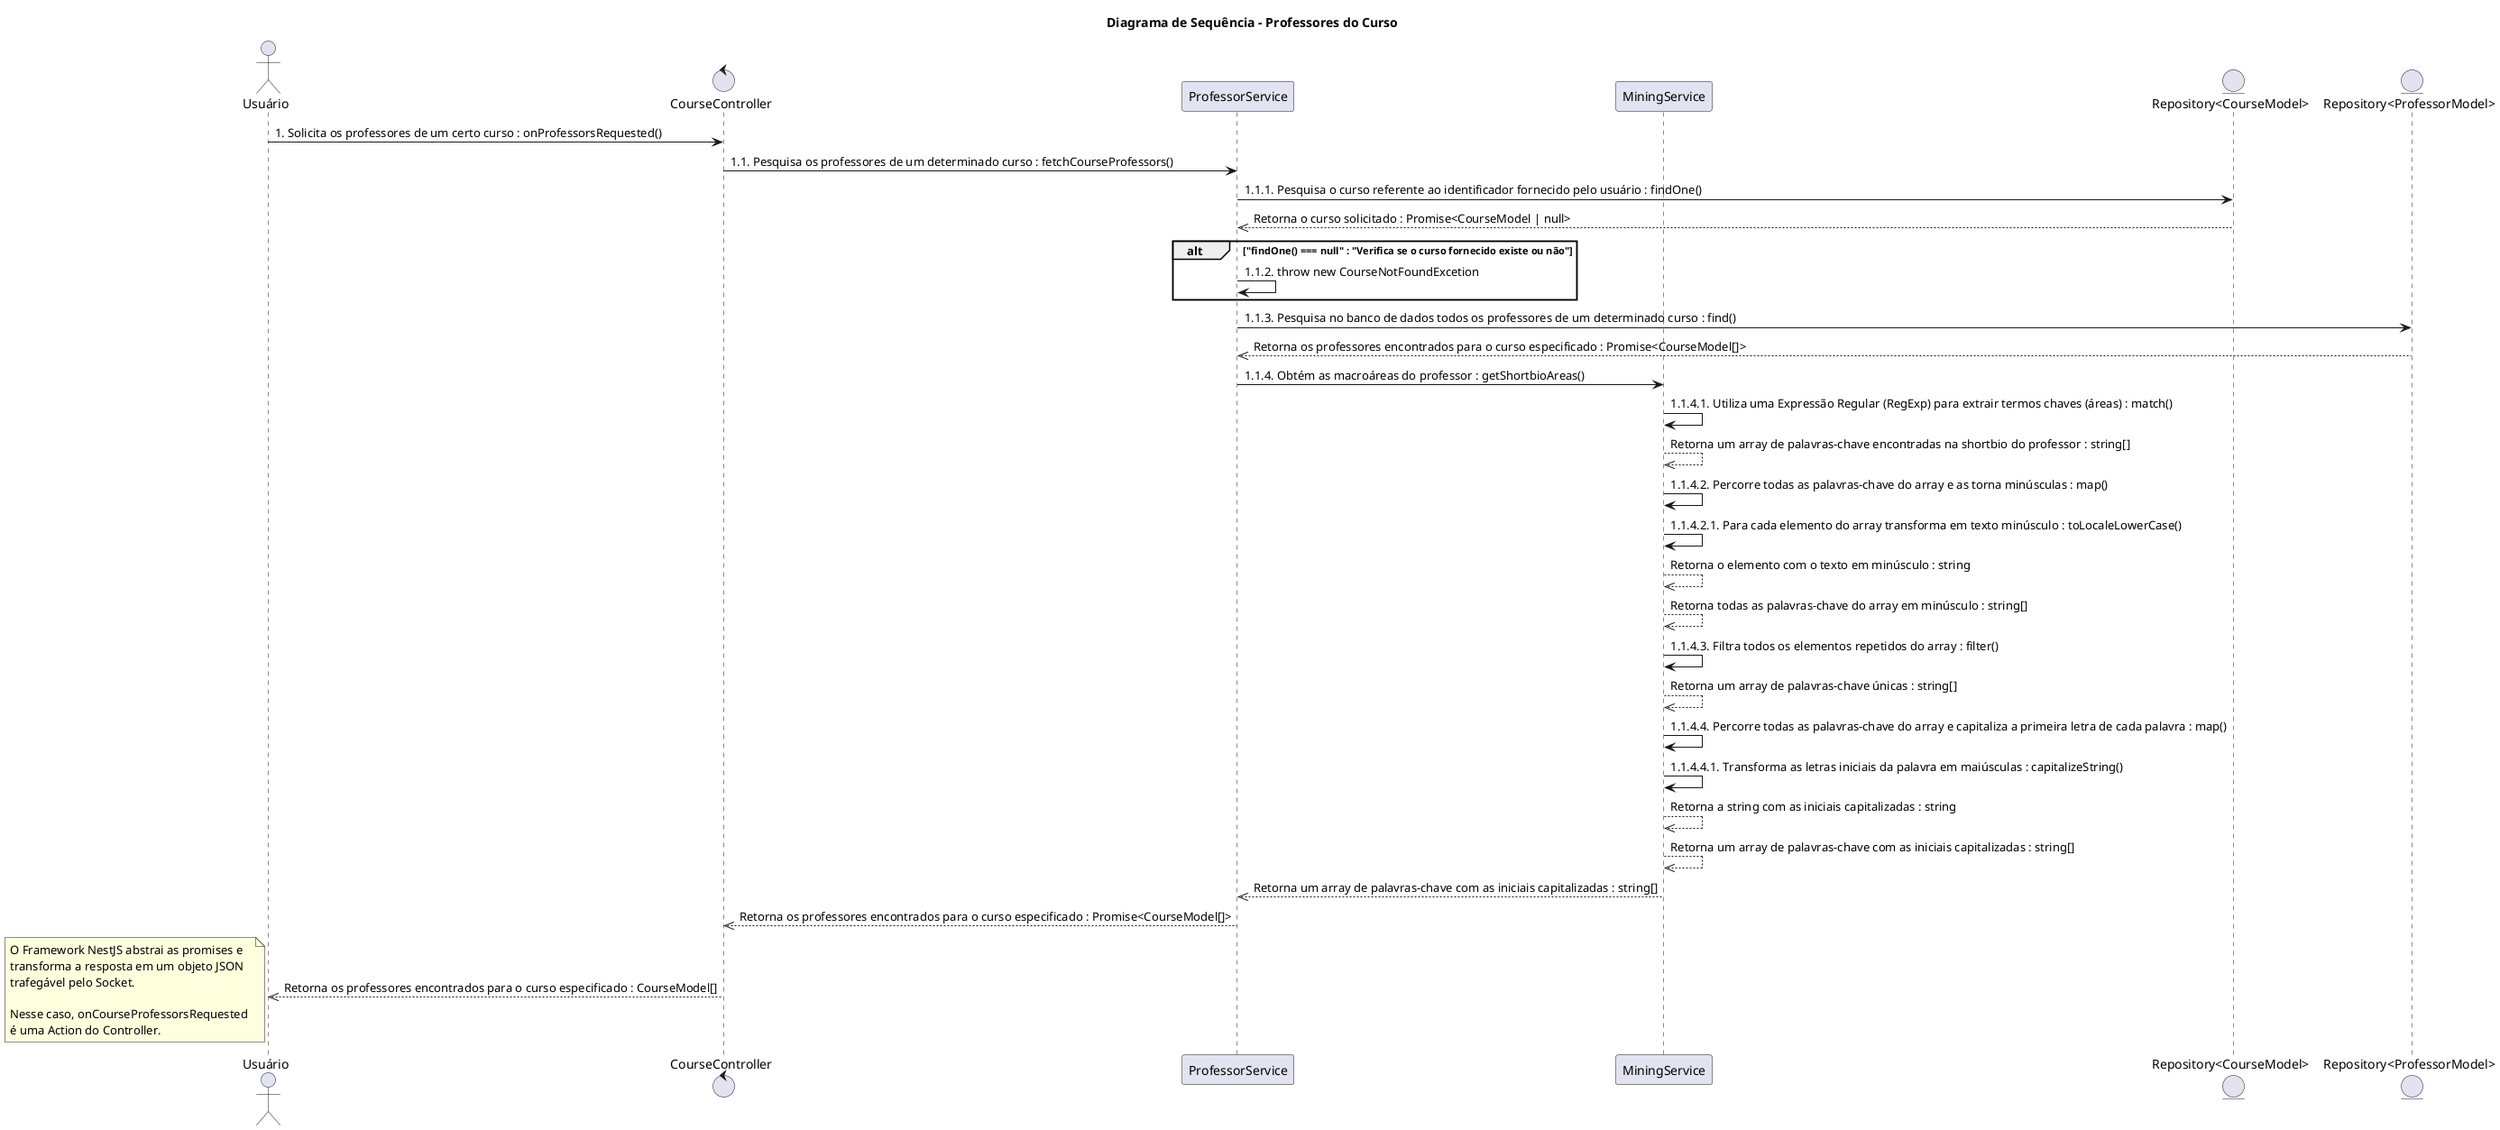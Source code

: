 @startuml "Sequence Diagram"

title "Diagrama de Sequência - Professores do Curso"

actor "Usuário"                     as USER
control "CourseController"          as COURSE_CONTROLLER
participant "ProfessorService"      as PROFESSOR_SERVICE
participant "MiningService"         as MINING_SERVICE
entity "Repository<CourseModel>"    as COURSE_REPOSITORY
entity "Repository<ProfessorModel>" as PROFESSOR_REPOSITORY

USER -> COURSE_CONTROLLER : 1. Solicita os professores de um certo curso : onProfessorsRequested()
COURSE_CONTROLLER -> PROFESSOR_SERVICE : 1.1. Pesquisa os professores de um determinado curso : fetchCourseProfessors()
PROFESSOR_SERVICE -> COURSE_REPOSITORY : 1.1.1. Pesquisa o curso referente ao identificador fornecido pelo usuário : findOne()
COURSE_REPOSITORY -->> PROFESSOR_SERVICE : Retorna o curso solicitado : Promise<CourseModel | null>
alt "findOne() === null" : "Verifica se o curso fornecido existe ou não"
  PROFESSOR_SERVICE -> PROFESSOR_SERVICE : 1.1.2. throw new CourseNotFoundExcetion
end
PROFESSOR_SERVICE -> PROFESSOR_REPOSITORY : 1.1.3. Pesquisa no banco de dados todos os professores de um determinado curso : find()
PROFESSOR_REPOSITORY -->> PROFESSOR_SERVICE : Retorna os professores encontrados para o curso especificado : Promise<CourseModel[]>
PROFESSOR_SERVICE -> MINING_SERVICE : 1.1.4. Obtém as macroáreas do professor : getShortbioAreas()
MINING_SERVICE -> MINING_SERVICE : 1.1.4.1. Utiliza uma Expressão Regular (RegExp) para extrair termos chaves (áreas) : match()
MINING_SERVICE -->> MINING_SERVICE : Retorna um array de palavras-chave encontradas na shortbio do professor : string[]
MINING_SERVICE -> MINING_SERVICE : 1.1.4.2. Percorre todas as palavras-chave do array e as torna minúsculas : map()
MINING_SERVICE -> MINING_SERVICE : 1.1.4.2.1. Para cada elemento do array transforma em texto minúsculo : toLocaleLowerCase()
MINING_SERVICE -->> MINING_SERVICE : Retorna o elemento com o texto em minúsculo : string
MINING_SERVICE -->> MINING_SERVICE : Retorna todas as palavras-chave do array em minúsculo : string[]
MINING_SERVICE -> MINING_SERVICE : 1.1.4.3. Filtra todos os elementos repetidos do array : filter()
MINING_SERVICE -->> MINING_SERVICE : Retorna um array de palavras-chave únicas : string[]
MINING_SERVICE -> MINING_SERVICE : 1.1.4.4. Percorre todas as palavras-chave do array e capitaliza a primeira letra de cada palavra : map()
MINING_SERVICE -> MINING_SERVICE : 1.1.4.4.1. Transforma as letras iniciais da palavra em maiúsculas : capitalizeString()
MINING_SERVICE -->> MINING_SERVICE : Retorna a string com as iniciais capitalizadas : string
MINING_SERVICE -->> MINING_SERVICE : Retorna um array de palavras-chave com as iniciais capitalizadas : string[]
MINING_SERVICE -->> PROFESSOR_SERVICE : Retorna um array de palavras-chave com as iniciais capitalizadas : string[]
PROFESSOR_SERVICE -->> COURSE_CONTROLLER : Retorna os professores encontrados para o curso especificado : Promise<CourseModel[]>
COURSE_CONTROLLER -->> USER : Retorna os professores encontrados para o curso especificado : CourseModel[]
note left
  O Framework NestJS abstrai as promises e 
  transforma a resposta em um objeto JSON 
  trafegável pelo Socket. 

  Nesse caso, onCourseProfessorsRequested 
  é uma Action do Controller.
end note

@enduml
